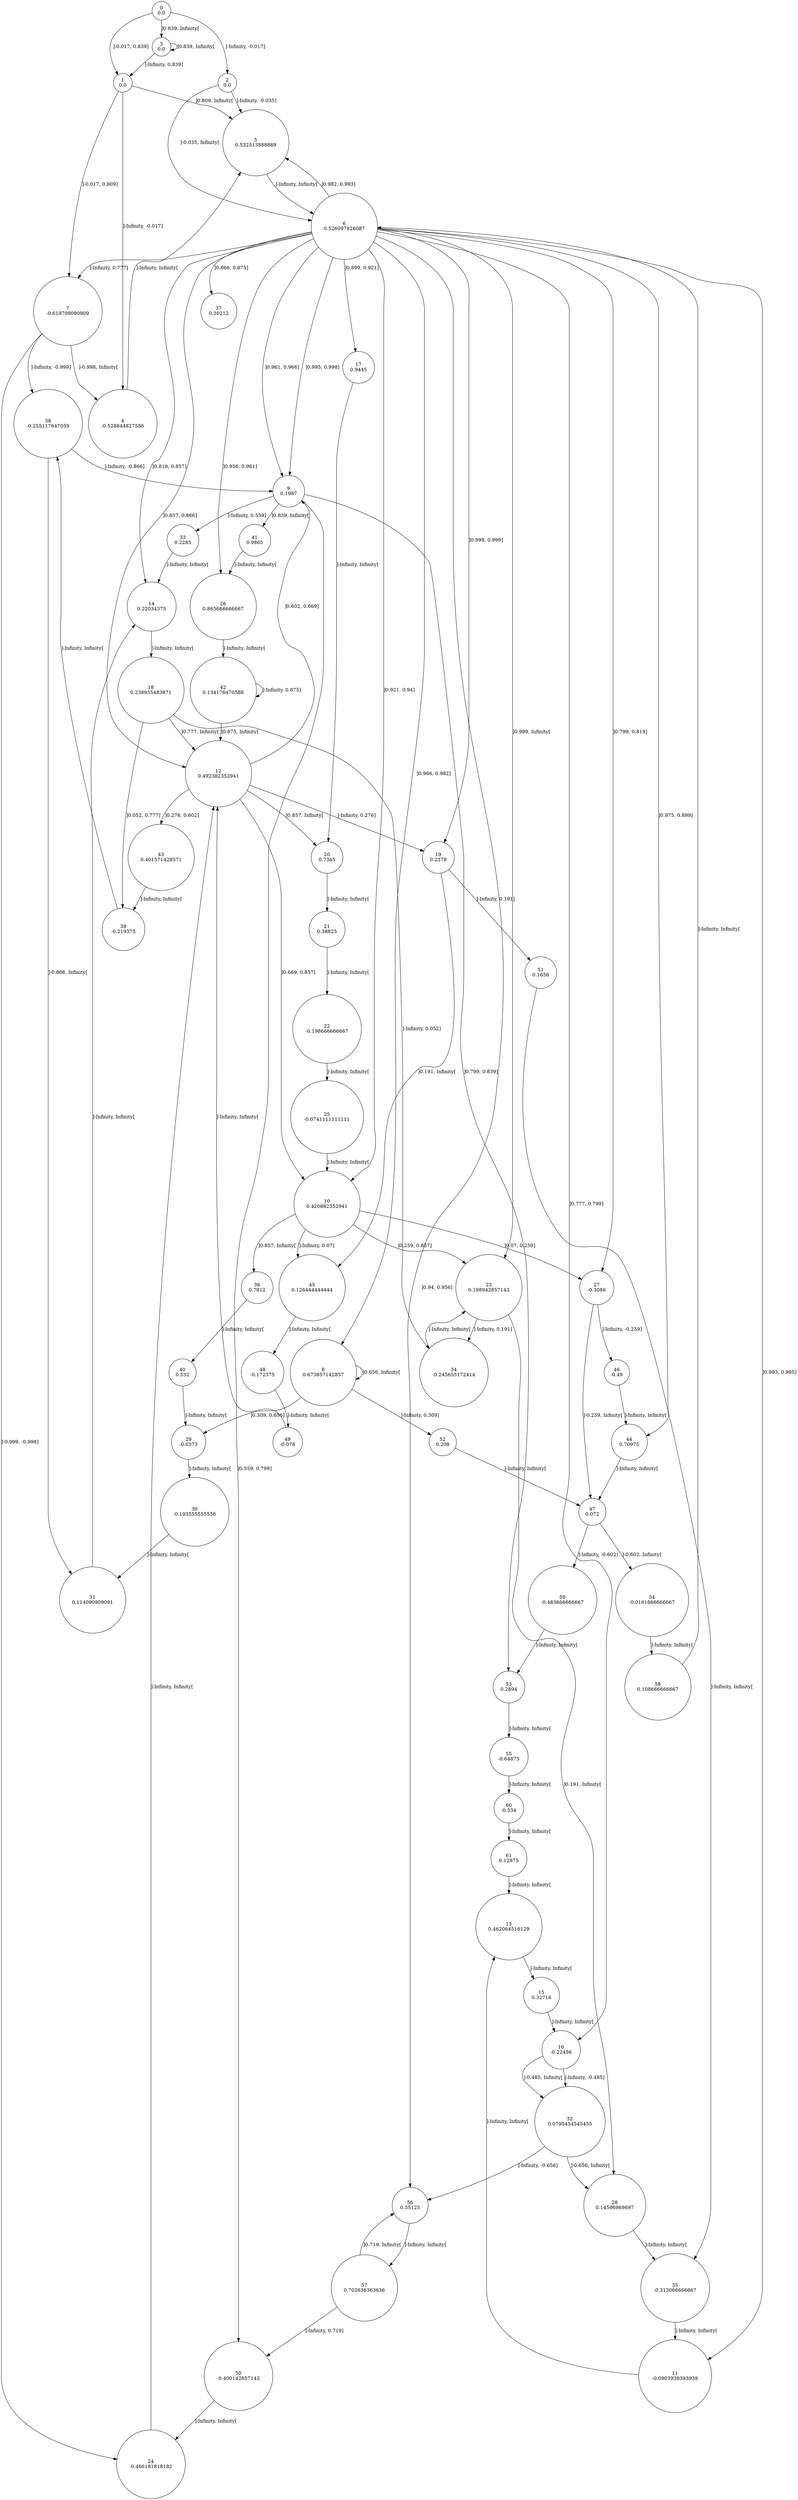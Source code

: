 digraph a {
0 [shape=circle, label="0\n0.0"];
	0 -> 2 [label="]-Infinity, -0.017]"];
	0 -> 1 [label="]-0.017, 0.839]"];
	0 -> 3 [label="]0.839, Infinity["];
1 [shape=circle, label="1\n0.0"];
	1 -> 4 [label="]-Infinity, -0.017]"];
	1 -> 7 [label="]-0.017, 0.809]"];
	1 -> 5 [label="]0.809, Infinity["];
2 [shape=circle, label="2\n0.0"];
	2 -> 5 [label="]-Infinity, -0.035]"];
	2 -> 6 [label="]-0.035, Infinity["];
3 [shape=circle, label="3\n0.0"];
	3 -> 1 [label="]-Infinity, 0.839]"];
	3 -> 3 [label="]0.839, Infinity["];
4 [shape=circle, label="4\n-0.528844827586"];
	4 -> 5 [label="]-Infinity, Infinity["];
5 [shape=circle, label="5\n0.532513888889"];
	5 -> 6 [label="]-Infinity, Infinity["];
6 [shape=circle, label="6\n0.526097826087"];
	6 -> 7 [label="]-Infinity, 0.777]"];
	6 -> 16 [label="]0.777, 0.799]"];
	6 -> 27 [label="]0.799, 0.819]"];
	6 -> 14 [label="]0.819, 0.857]"];
	6 -> 12 [label="]0.857, 0.866]"];
	6 -> 37 [label="]0.866, 0.875]"];
	6 -> 44 [label="]0.875, 0.899]"];
	6 -> 17 [label="]0.899, 0.921]"];
	6 -> 10 [label="]0.921, 0.94]"];
	6 -> 56 [label="]0.94, 0.956]"];
	6 -> 26 [label="]0.956, 0.961]"];
	6 -> 9 [label="]0.961, 0.966]"];
	6 -> 8 [label="]0.966, 0.982]"];
	6 -> 5 [label="]0.982, 0.993]"];
	6 -> 11 [label="]0.993, 0.995]"];
	6 -> 9 [label="]0.995, 0.998]"];
	6 -> 19 [label="]0.998, 0.999]"];
	6 -> 23 [label="]0.999, Infinity["];
7 [shape=circle, label="7\n-0.619709090909"];
	7 -> 38 [label="]-Infinity, -0.999]"];
	7 -> 24 [label="]-0.999, -0.998]"];
	7 -> 4 [label="]-0.998, Infinity["];
8 [shape=circle, label="8\n0.673857142857"];
	8 -> 52 [label="]-Infinity, 0.309]"];
	8 -> 29 [label="]0.309, 0.656]"];
	8 -> 8 [label="]0.656, Infinity["];
9 [shape=circle, label="9\n0.1987"];
	9 -> 33 [label="]-Infinity, 0.559]"];
	9 -> 50 [label="]0.559, 0.799]"];
	9 -> 53 [label="]0.799, 0.839]"];
	9 -> 41 [label="]0.839, Infinity["];
10 [shape=circle, label="10\n0.420882352941"];
	10 -> 45 [label="]-Infinity, 0.07]"];
	10 -> 27 [label="]0.07, 0.259]"];
	10 -> 23 [label="]0.259, 0.857]"];
	10 -> 36 [label="]0.857, Infinity["];
11 [shape=circle, label="11\n-0.0903939393939"];
	11 -> 13 [label="]-Infinity, Infinity["];
12 [shape=circle, label="12\n0.492382352941"];
	12 -> 19 [label="]-Infinity, 0.276]"];
	12 -> 43 [label="]0.276, 0.602]"];
	12 -> 9 [label="]0.602, 0.669]"];
	12 -> 10 [label="]0.669, 0.857]"];
	12 -> 20 [label="]0.857, Infinity["];
13 [shape=circle, label="13\n0.462064516129"];
	13 -> 15 [label="]-Infinity, Infinity["];
14 [shape=circle, label="14\n0.22034375"];
	14 -> 18 [label="]-Infinity, Infinity["];
15 [shape=circle, label="15\n0.32716"];
	15 -> 16 [label="]-Infinity, Infinity["];
16 [shape=circle, label="16\n-0.22456"];
	16 -> 32 [label="]-Infinity, -0.485]"];
	16 -> 32 [label="]-0.485, Infinity["];
17 [shape=circle, label="17\n0.9445"];
	17 -> 20 [label="]-Infinity, Infinity["];
18 [shape=circle, label="18\n0.238935483871"];
	18 -> 34 [label="]-Infinity, 0.052]"];
	18 -> 39 [label="]0.052, 0.777]"];
	18 -> 12 [label="]0.777, Infinity["];
19 [shape=circle, label="19\n0.2378"];
	19 -> 51 [label="]-Infinity, 0.191]"];
	19 -> 45 [label="]0.191, Infinity["];
20 [shape=circle, label="20\n0.7345"];
	20 -> 21 [label="]-Infinity, Infinity["];
21 [shape=circle, label="21\n0.38825"];
	21 -> 22 [label="]-Infinity, Infinity["];
22 [shape=circle, label="22\n-0.198666666667"];
	22 -> 25 [label="]-Infinity, Infinity["];
23 [shape=circle, label="23\n0.198942857143"];
	23 -> 34 [label="]-Infinity, 0.191]"];
	23 -> 28 [label="]0.191, Infinity["];
24 [shape=circle, label="24\n-0.466181818182"];
	24 -> 12 [label="]-Infinity, Infinity["];
25 [shape=circle, label="25\n-0.0741111111111"];
	25 -> 10 [label="]-Infinity, Infinity["];
26 [shape=circle, label="26\n0.865666666667"];
	26 -> 42 [label="]-Infinity, Infinity["];
27 [shape=circle, label="27\n-0.3086"];
	27 -> 46 [label="]-Infinity, -0.259]"];
	27 -> 47 [label="]-0.259, Infinity["];
28 [shape=circle, label="28\n0.14596969697"];
	28 -> 35 [label="]-Infinity, Infinity["];
29 [shape=circle, label="29\n-0.0373"];
	29 -> 30 [label="]-Infinity, Infinity["];
30 [shape=circle, label="30\n-0.193555555556"];
	30 -> 31 [label="]-Infinity, Infinity["];
31 [shape=circle, label="31\n0.114090909091"];
	31 -> 14 [label="]-Infinity, Infinity["];
32 [shape=circle, label="32\n0.0795454545455"];
	32 -> 56 [label="]-Infinity, -0.656]"];
	32 -> 28 [label="]-0.656, Infinity["];
33 [shape=circle, label="33\n0.2285"];
	33 -> 14 [label="]-Infinity, Infinity["];
34 [shape=circle, label="34\n-0.245655172414"];
	34 -> 23 [label="]-Infinity, Infinity["];
35 [shape=circle, label="35\n-0.313066666667"];
	35 -> 11 [label="]-Infinity, Infinity["];
36 [shape=circle, label="36\n0.7812"];
	36 -> 40 [label="]-Infinity, Infinity["];
37 [shape=circle, label="37\n0.30212"];
38 [shape=circle, label="38\n-0.255117647059"];
	38 -> 9 [label="]-Infinity, -0.866]"];
	38 -> 31 [label="]-0.866, Infinity["];
39 [shape=circle, label="39\n-0.219375"];
	39 -> 38 [label="]-Infinity, Infinity["];
40 [shape=circle, label="40\n0.532"];
	40 -> 29 [label="]-Infinity, Infinity["];
41 [shape=circle, label="41\n0.9865"];
	41 -> 26 [label="]-Infinity, Infinity["];
42 [shape=circle, label="42\n0.134176470588"];
	42 -> 42 [label="]-Infinity, 0.875]"];
	42 -> 12 [label="]0.875, Infinity["];
43 [shape=circle, label="43\n0.401571428571"];
	43 -> 39 [label="]-Infinity, Infinity["];
44 [shape=circle, label="44\n0.70975"];
	44 -> 47 [label="]-Infinity, Infinity["];
45 [shape=circle, label="45\n0.126444444444"];
	45 -> 48 [label="]-Infinity, Infinity["];
46 [shape=circle, label="46\n-0.49"];
	46 -> 44 [label="]-Infinity, Infinity["];
47 [shape=circle, label="47\n0.072"];
	47 -> 59 [label="]-Infinity, -0.602]"];
	47 -> 54 [label="]-0.602, Infinity["];
48 [shape=circle, label="48\n-0.172375"];
	48 -> 49 [label="]-Infinity, Infinity["];
49 [shape=circle, label="49\n-0.078"];
	49 -> 12 [label="]-Infinity, Infinity["];
50 [shape=circle, label="50\n-0.400142857143"];
	50 -> 24 [label="]-Infinity, Infinity["];
51 [shape=circle, label="51\n0.1656"];
	51 -> 35 [label="]-Infinity, Infinity["];
52 [shape=circle, label="52\n0.208"];
	52 -> 47 [label="]-Infinity, Infinity["];
53 [shape=circle, label="53\n0.2894"];
	53 -> 55 [label="]-Infinity, Infinity["];
54 [shape=circle, label="54\n-0.0161666666667"];
	54 -> 58 [label="]-Infinity, Infinity["];
55 [shape=circle, label="55\n-0.64875"];
	55 -> 60 [label="]-Infinity, Infinity["];
56 [shape=circle, label="56\n0.55125"];
	56 -> 57 [label="]-Infinity, Infinity["];
57 [shape=circle, label="57\n0.702636363636"];
	57 -> 50 [label="]-Infinity, 0.719]"];
	57 -> 56 [label="]0.719, Infinity["];
58 [shape=circle, label="58\n0.108666666667"];
	58 -> 6 [label="]-Infinity, Infinity["];
59 [shape=circle, label="59\n-0.483666666667"];
	59 -> 53 [label="]-Infinity, Infinity["];
60 [shape=circle, label="60\n-0.534"];
	60 -> 61 [label="]-Infinity, Infinity["];
61 [shape=circle, label="61\n0.12875"];
	61 -> 13 [label="]-Infinity, Infinity["];
}